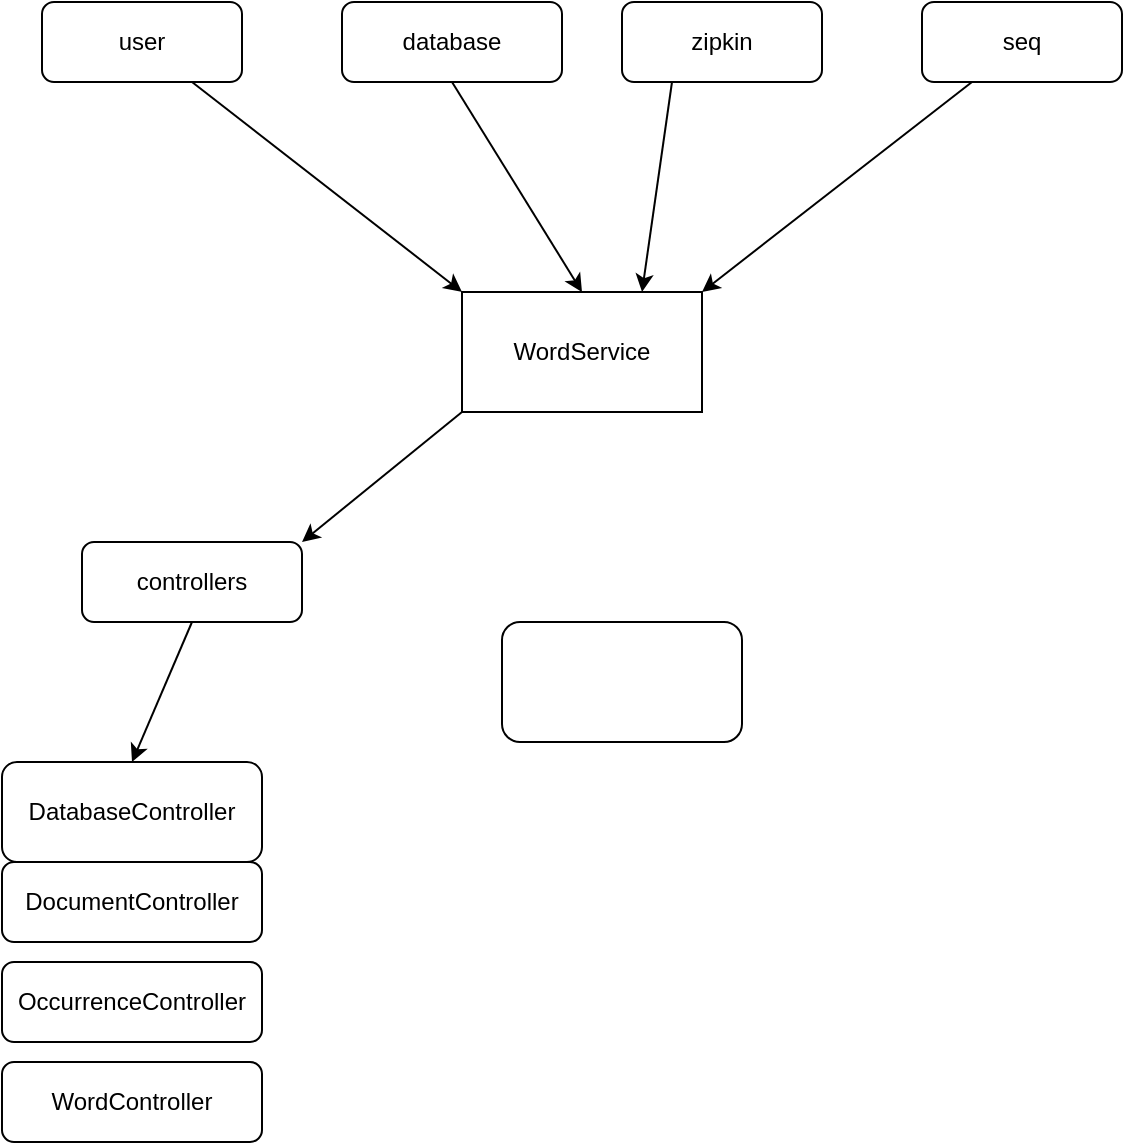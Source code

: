 <mxfile version="24.7.17">
  <diagram name="Side-1" id="QeFeoBRJKcRoihSQgV9_">
    <mxGraphModel dx="652" dy="718" grid="1" gridSize="10" guides="1" tooltips="1" connect="1" arrows="1" fold="1" page="1" pageScale="1" pageWidth="827" pageHeight="1169" math="0" shadow="0">
      <root>
        <mxCell id="0" />
        <mxCell id="1" parent="0" />
        <mxCell id="G1x29QLc5-iGXMgj-8TD-2" value="seq" style="rounded=1;whiteSpace=wrap;html=1;" vertex="1" parent="1">
          <mxGeometry x="490" y="410" width="100" height="40" as="geometry" />
        </mxCell>
        <mxCell id="G1x29QLc5-iGXMgj-8TD-3" value="zipkin" style="rounded=1;whiteSpace=wrap;html=1;" vertex="1" parent="1">
          <mxGeometry x="340" y="410" width="100" height="40" as="geometry" />
        </mxCell>
        <mxCell id="G1x29QLc5-iGXMgj-8TD-4" value="database" style="rounded=1;whiteSpace=wrap;html=1;" vertex="1" parent="1">
          <mxGeometry x="200" y="410" width="110" height="40" as="geometry" />
        </mxCell>
        <mxCell id="G1x29QLc5-iGXMgj-8TD-5" value="user" style="rounded=1;whiteSpace=wrap;html=1;" vertex="1" parent="1">
          <mxGeometry x="50" y="410" width="100" height="40" as="geometry" />
        </mxCell>
        <mxCell id="G1x29QLc5-iGXMgj-8TD-6" value="WordService" style="rounded=0;whiteSpace=wrap;html=1;" vertex="1" parent="1">
          <mxGeometry x="260" y="555" width="120" height="60" as="geometry" />
        </mxCell>
        <mxCell id="G1x29QLc5-iGXMgj-8TD-7" value="" style="endArrow=classic;html=1;rounded=0;entryX=0;entryY=0;entryDx=0;entryDy=0;exitX=0.75;exitY=1;exitDx=0;exitDy=0;" edge="1" parent="1" source="G1x29QLc5-iGXMgj-8TD-5" target="G1x29QLc5-iGXMgj-8TD-6">
          <mxGeometry width="50" height="50" relative="1" as="geometry">
            <mxPoint x="310" y="780" as="sourcePoint" />
            <mxPoint x="360" y="730" as="targetPoint" />
          </mxGeometry>
        </mxCell>
        <mxCell id="G1x29QLc5-iGXMgj-8TD-8" value="" style="endArrow=classic;html=1;rounded=0;entryX=0.5;entryY=0;entryDx=0;entryDy=0;exitX=0.5;exitY=1;exitDx=0;exitDy=0;" edge="1" parent="1" source="G1x29QLc5-iGXMgj-8TD-4" target="G1x29QLc5-iGXMgj-8TD-6">
          <mxGeometry width="50" height="50" relative="1" as="geometry">
            <mxPoint x="310" y="780" as="sourcePoint" />
            <mxPoint x="360" y="730" as="targetPoint" />
          </mxGeometry>
        </mxCell>
        <mxCell id="G1x29QLc5-iGXMgj-8TD-9" value="" style="endArrow=classic;html=1;rounded=0;entryX=0.75;entryY=0;entryDx=0;entryDy=0;exitX=0.25;exitY=1;exitDx=0;exitDy=0;" edge="1" parent="1" source="G1x29QLc5-iGXMgj-8TD-3" target="G1x29QLc5-iGXMgj-8TD-6">
          <mxGeometry width="50" height="50" relative="1" as="geometry">
            <mxPoint x="310" y="780" as="sourcePoint" />
            <mxPoint x="360" y="730" as="targetPoint" />
          </mxGeometry>
        </mxCell>
        <mxCell id="G1x29QLc5-iGXMgj-8TD-10" value="" style="endArrow=classic;html=1;rounded=0;entryX=1;entryY=0;entryDx=0;entryDy=0;exitX=0.25;exitY=1;exitDx=0;exitDy=0;" edge="1" parent="1" source="G1x29QLc5-iGXMgj-8TD-2" target="G1x29QLc5-iGXMgj-8TD-6">
          <mxGeometry width="50" height="50" relative="1" as="geometry">
            <mxPoint x="310" y="780" as="sourcePoint" />
            <mxPoint x="360" y="730" as="targetPoint" />
          </mxGeometry>
        </mxCell>
        <mxCell id="G1x29QLc5-iGXMgj-8TD-11" value="controllers" style="rounded=1;whiteSpace=wrap;html=1;" vertex="1" parent="1">
          <mxGeometry x="70" y="680" width="110" height="40" as="geometry" />
        </mxCell>
        <mxCell id="G1x29QLc5-iGXMgj-8TD-12" value="" style="endArrow=classic;html=1;rounded=0;entryX=1;entryY=0;entryDx=0;entryDy=0;exitX=0;exitY=1;exitDx=0;exitDy=0;" edge="1" parent="1" source="G1x29QLc5-iGXMgj-8TD-6" target="G1x29QLc5-iGXMgj-8TD-11">
          <mxGeometry width="50" height="50" relative="1" as="geometry">
            <mxPoint x="310" y="780" as="sourcePoint" />
            <mxPoint x="360" y="730" as="targetPoint" />
          </mxGeometry>
        </mxCell>
        <mxCell id="G1x29QLc5-iGXMgj-8TD-16" value="DatabaseController" style="rounded=1;whiteSpace=wrap;html=1;" vertex="1" parent="1">
          <mxGeometry x="30" y="790" width="130" height="50" as="geometry" />
        </mxCell>
        <mxCell id="G1x29QLc5-iGXMgj-8TD-17" value="DocumentController" style="rounded=1;whiteSpace=wrap;html=1;" vertex="1" parent="1">
          <mxGeometry x="30" y="840" width="130" height="40" as="geometry" />
        </mxCell>
        <mxCell id="G1x29QLc5-iGXMgj-8TD-18" value="OccurrenceController" style="rounded=1;whiteSpace=wrap;html=1;" vertex="1" parent="1">
          <mxGeometry x="30" y="890" width="130" height="40" as="geometry" />
        </mxCell>
        <mxCell id="G1x29QLc5-iGXMgj-8TD-19" value="WordController" style="rounded=1;whiteSpace=wrap;html=1;" vertex="1" parent="1">
          <mxGeometry x="30" y="940" width="130" height="40" as="geometry" />
        </mxCell>
        <mxCell id="G1x29QLc5-iGXMgj-8TD-20" value="" style="endArrow=classic;html=1;rounded=0;exitX=0.5;exitY=1;exitDx=0;exitDy=0;entryX=0.5;entryY=0;entryDx=0;entryDy=0;" edge="1" parent="1" source="G1x29QLc5-iGXMgj-8TD-11" target="G1x29QLc5-iGXMgj-8TD-16">
          <mxGeometry width="50" height="50" relative="1" as="geometry">
            <mxPoint x="310" y="780" as="sourcePoint" />
            <mxPoint x="360" y="730" as="targetPoint" />
          </mxGeometry>
        </mxCell>
        <mxCell id="G1x29QLc5-iGXMgj-8TD-21" value="" style="rounded=1;whiteSpace=wrap;html=1;" vertex="1" parent="1">
          <mxGeometry x="280" y="720" width="120" height="60" as="geometry" />
        </mxCell>
      </root>
    </mxGraphModel>
  </diagram>
</mxfile>
